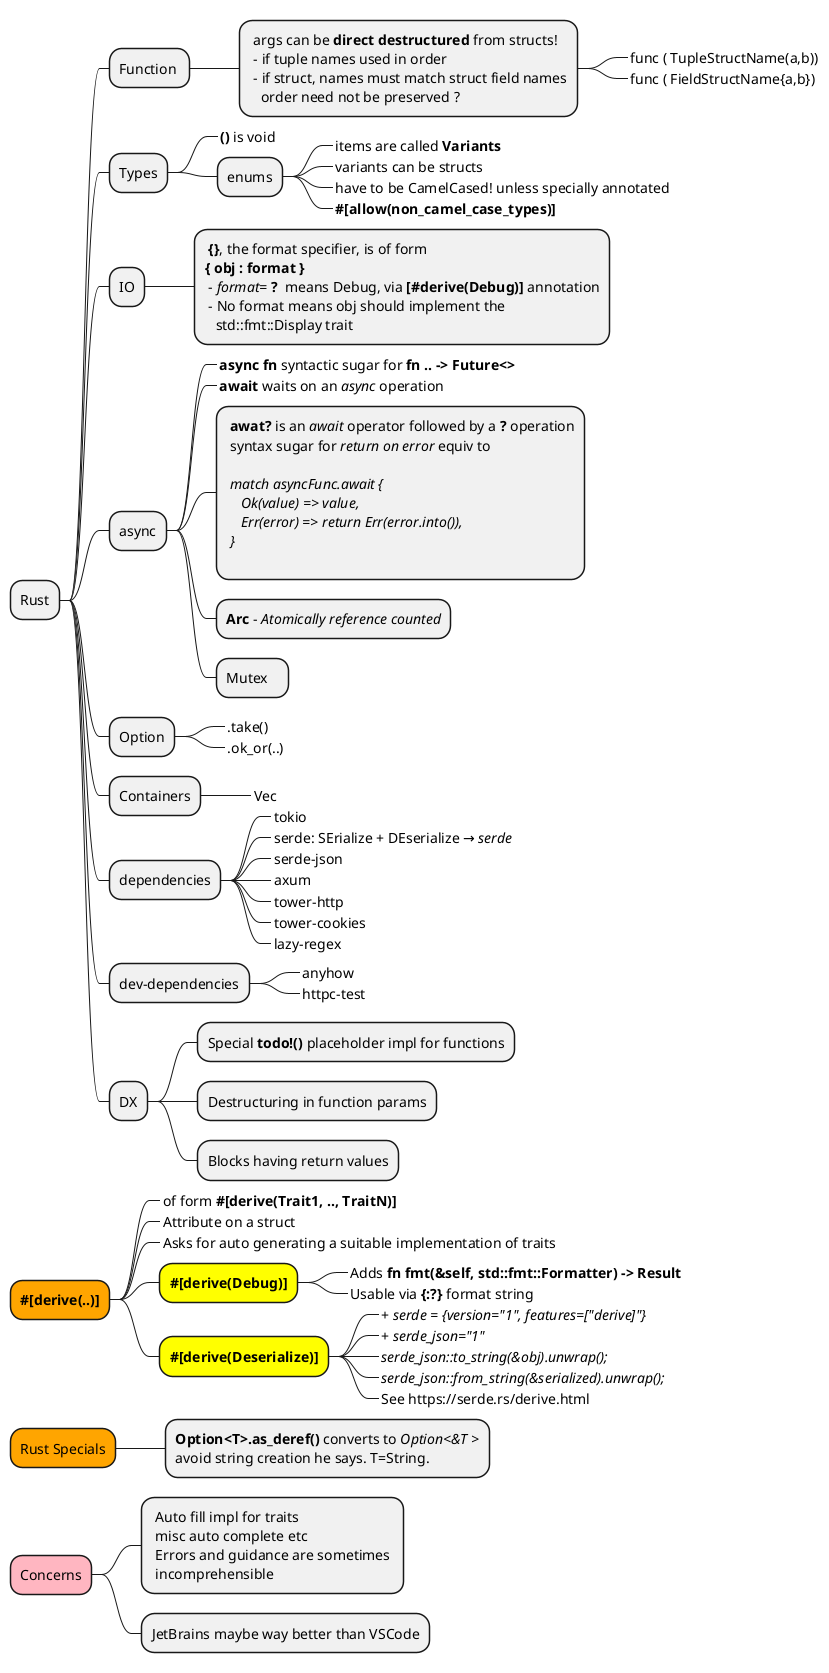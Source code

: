 ```plantuml
@startmindmap
* Rust

** Function 
***: args can be **direct destructured** from structs!
 - if tuple names used in order
 - if struct, names must match struct field names
   order need not be preserved ?;
****_ func ( TupleStructName(a,b))
****_ func ( FieldStructName{a,b})

** Types
***_ **()** is void
*** enums
****_ items are called **Variants**
****_ variants can be structs
****_ have to be CamelCased! unless specially annotated
****_ **#[allow(non_camel_case_types)]**

** IO
***: **{}**, the format specifier, is of form 
**{ obj : format }**
 - //format=// **? ** means Debug, via **[#derive(Debug)]** annotation
 - No format means obj should implement the 
   std::fmt::Display trait;

** async
***_ **async fn** syntactic sugar for **fn .. -> Future<>**
***_ **await** waits on an //async// operation
***: **awat?** is an //await// operator followed by a **?** operation
 syntax sugar for //return on error// equiv to

 //match asyncFunc.await {//
 //   Ok(value) => value,//
 //   Err(error) => return Err(error.into()),//
 //}//
;
*** **Arc** - //Atomically reference counted//
*** Mutex   

** Option
***_ .take()
***_ .ok_or(..)

** Containers
***_ Vec

** dependencies
***_ tokio
***_ serde: SErialize + DEserialize → //serde//
***_ serde-json
***_ axum
***_ tower-http
***_ tower-cookies
***_ lazy-regex

** dev-dependencies
***_ anyhow 
***_ httpc-test

** DX
*** Special **todo!()** placeholder impl for functions
*** Destructuring in function params
*** Blocks having return values

'------------------------------
'  Derive blocks
'------------------------------
*[#orange] **#[derive(..)]**
**_ of form **#[derive(Trait1, .., TraitN)]**
**_ Attribute on a struct
**_ Asks for auto generating a suitable implementation of traits

**[#yellow] **#[derive(Debug)]**
***_ Adds **fn fmt(&self, std::fmt::Formatter) -> Result**
***_ Usable via **{:?}** format string

**[#yellow] **#[derive(Deserialize)]**
***_ + //serde = {version="1", features=["derive]"}//
***_ + //serde_json="1"//
***_ //serde_json::to_string(&obj).unwrap();//
***_ //serde_json::from_string(&serialized).unwrap();//
***_ See https://serde.rs/derive.html

'-----------------------------
'  Specal uses of rust
'-----------------------------
*[#orange] Rust Specials
**:**Option<T>.as_deref()** converts to //Option<&T >//
avoid string creation he says. T=String.;

'-----------------------------
*[#lightpink] Concerns
**: Auto fill impl for traits
 misc auto complete etc
 Errors and guidance are sometimes 
 incomprehensible;

 ** JetBrains maybe way better than VSCode

@endmindmap
```